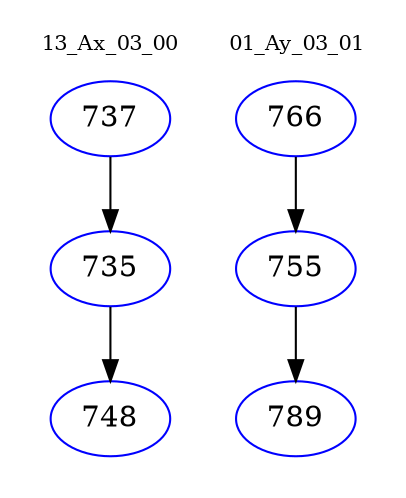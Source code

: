 digraph{
subgraph cluster_0 {
color = white
label = "13_Ax_03_00";
fontsize=10;
T0_737 [label="737", color="blue"]
T0_737 -> T0_735 [color="black"]
T0_735 [label="735", color="blue"]
T0_735 -> T0_748 [color="black"]
T0_748 [label="748", color="blue"]
}
subgraph cluster_1 {
color = white
label = "01_Ay_03_01";
fontsize=10;
T1_766 [label="766", color="blue"]
T1_766 -> T1_755 [color="black"]
T1_755 [label="755", color="blue"]
T1_755 -> T1_789 [color="black"]
T1_789 [label="789", color="blue"]
}
}
